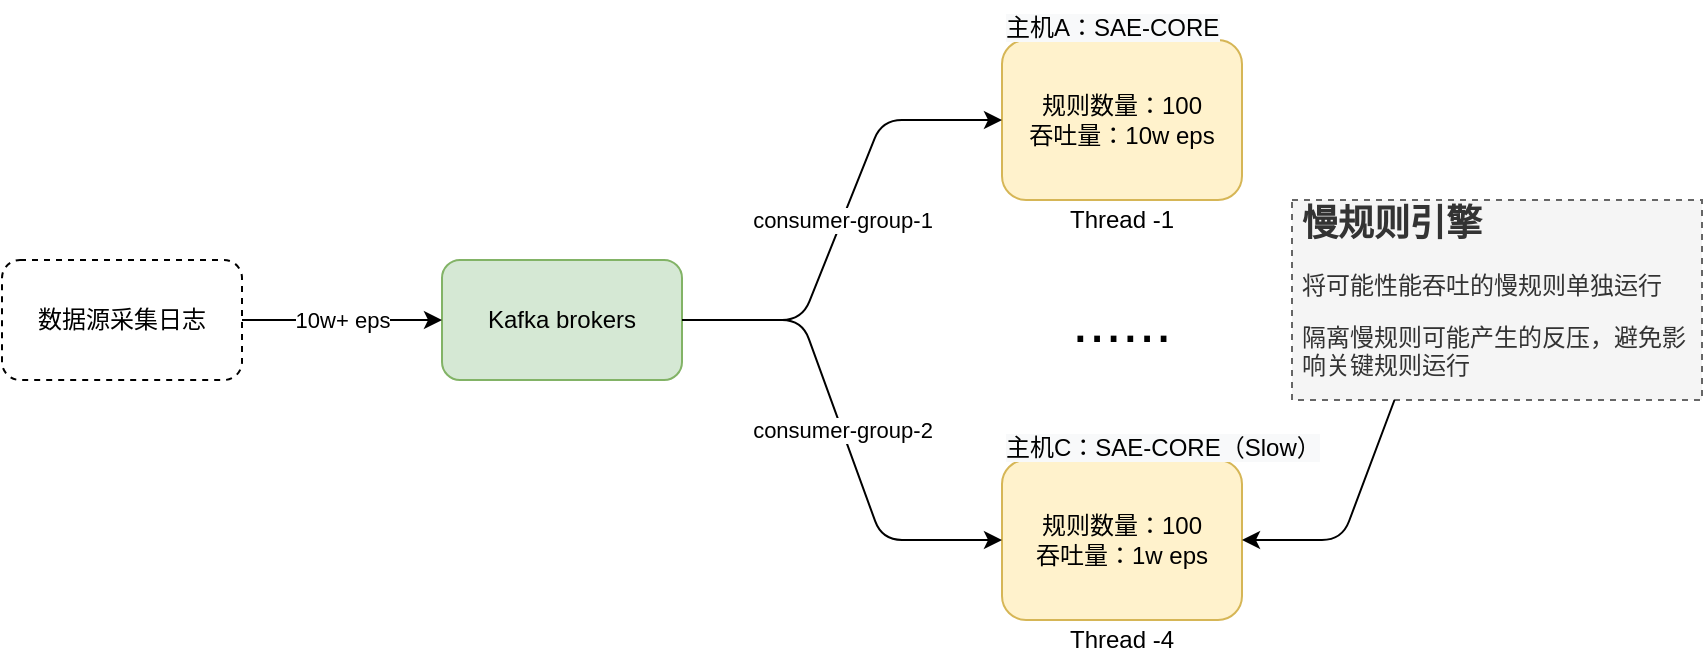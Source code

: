 <mxfile version="14.2.4" type="github">
  <diagram id="o2zER70WIKOwPB2oxGrm" name="Page-1">
    <mxGraphModel dx="1856" dy="613" grid="1" gridSize="10" guides="1" tooltips="1" connect="1" arrows="1" fold="1" page="1" pageScale="1" pageWidth="827" pageHeight="1169" math="0" shadow="0">
      <root>
        <mxCell id="0" />
        <mxCell id="1" parent="0" />
        <mxCell id="AytMc7SCbhSqMMA70tcu-1" value="Kafka brokers" style="rounded=1;whiteSpace=wrap;html=1;fillColor=#d5e8d4;strokeColor=#82b366;" vertex="1" parent="1">
          <mxGeometry x="-70" y="190" width="120" height="60" as="geometry" />
        </mxCell>
        <mxCell id="AytMc7SCbhSqMMA70tcu-2" value="规则数量：100&lt;br&gt;吞吐量：10w eps" style="rounded=1;whiteSpace=wrap;html=1;fillColor=#fff2cc;strokeColor=#d6b656;" vertex="1" parent="1">
          <mxGeometry x="210" y="80" width="120" height="80" as="geometry" />
        </mxCell>
        <mxCell id="AytMc7SCbhSqMMA70tcu-3" value="consumer-group-1" style="endArrow=classic;html=1;exitX=1;exitY=0.5;exitDx=0;exitDy=0;entryX=0;entryY=0.5;entryDx=0;entryDy=0;" edge="1" parent="1" source="AytMc7SCbhSqMMA70tcu-1" target="AytMc7SCbhSqMMA70tcu-2">
          <mxGeometry x="0.001" relative="1" as="geometry">
            <mxPoint x="100" y="220" as="sourcePoint" />
            <mxPoint x="200" y="250" as="targetPoint" />
            <Array as="points">
              <mxPoint x="110" y="220" />
              <mxPoint x="150" y="120" />
            </Array>
            <mxPoint as="offset" />
          </mxGeometry>
        </mxCell>
        <mxCell id="AytMc7SCbhSqMMA70tcu-4" value="数据源采集日志" style="rounded=1;whiteSpace=wrap;html=1;dashed=1;" vertex="1" parent="1">
          <mxGeometry x="-290" y="190" width="120" height="60" as="geometry" />
        </mxCell>
        <mxCell id="AytMc7SCbhSqMMA70tcu-5" value="10w+ eps" style="endArrow=classic;html=1;exitX=1;exitY=0.5;exitDx=0;exitDy=0;entryX=0;entryY=0.5;entryDx=0;entryDy=0;" edge="1" parent="1" source="AytMc7SCbhSqMMA70tcu-4" target="AytMc7SCbhSqMMA70tcu-1">
          <mxGeometry relative="1" as="geometry">
            <mxPoint x="90" y="240" as="sourcePoint" />
            <mxPoint x="165" y="240" as="targetPoint" />
            <Array as="points" />
          </mxGeometry>
        </mxCell>
        <mxCell id="AytMc7SCbhSqMMA70tcu-6" value="&lt;span style=&quot;color: rgb(0 , 0 , 0) ; font-family: &amp;#34;helvetica&amp;#34; ; font-size: 12px ; font-style: normal ; font-weight: 400 ; letter-spacing: normal ; text-align: center ; text-indent: 0px ; text-transform: none ; word-spacing: 0px ; background-color: rgb(248 , 249 , 250) ; display: inline ; float: none&quot;&gt;主机A：SAE-CORE&lt;/span&gt;" style="text;whiteSpace=wrap;html=1;" vertex="1" parent="1">
          <mxGeometry x="210" y="60" width="145" height="30" as="geometry" />
        </mxCell>
        <mxCell id="AytMc7SCbhSqMMA70tcu-7" value="规则数量：100&lt;br&gt;吞吐量：1w eps" style="rounded=1;whiteSpace=wrap;html=1;fillColor=#fff2cc;strokeColor=#d6b656;" vertex="1" parent="1">
          <mxGeometry x="210" y="290" width="120" height="80" as="geometry" />
        </mxCell>
        <mxCell id="AytMc7SCbhSqMMA70tcu-9" value="&lt;span style=&quot;font-size: 30px&quot;&gt;......&lt;/span&gt;" style="text;html=1;align=center;verticalAlign=middle;whiteSpace=wrap;rounded=0;" vertex="1" parent="1">
          <mxGeometry x="205" y="210" width="130" height="20" as="geometry" />
        </mxCell>
        <mxCell id="AytMc7SCbhSqMMA70tcu-10" value="consumer-group-2" style="endArrow=classic;html=1;exitX=1;exitY=0.5;exitDx=0;exitDy=0;entryX=0;entryY=0.5;entryDx=0;entryDy=0;" edge="1" parent="1" source="AytMc7SCbhSqMMA70tcu-1" target="AytMc7SCbhSqMMA70tcu-7">
          <mxGeometry relative="1" as="geometry">
            <mxPoint x="100" y="220" as="sourcePoint" />
            <mxPoint x="220" y="110" as="targetPoint" />
            <Array as="points">
              <mxPoint x="110" y="220" />
              <mxPoint x="150" y="330" />
            </Array>
          </mxGeometry>
        </mxCell>
        <mxCell id="AytMc7SCbhSqMMA70tcu-14" value="Thread -1" style="text;html=1;strokeColor=none;fillColor=none;align=center;verticalAlign=middle;whiteSpace=wrap;rounded=0;" vertex="1" parent="1">
          <mxGeometry x="225" y="160" width="90" height="20" as="geometry" />
        </mxCell>
        <mxCell id="AytMc7SCbhSqMMA70tcu-15" value="Thread -4" style="text;html=1;strokeColor=none;fillColor=none;align=center;verticalAlign=middle;whiteSpace=wrap;rounded=0;" vertex="1" parent="1">
          <mxGeometry x="225" y="370" width="90" height="20" as="geometry" />
        </mxCell>
        <mxCell id="AytMc7SCbhSqMMA70tcu-19" value="&lt;span style=&quot;color: rgb(0 , 0 , 0) ; font-family: &amp;#34;helvetica&amp;#34; ; font-size: 12px ; font-style: normal ; font-weight: 400 ; letter-spacing: normal ; text-align: center ; text-indent: 0px ; text-transform: none ; word-spacing: 0px ; background-color: rgb(248 , 249 , 250) ; display: inline ; float: none&quot;&gt;主机C：SAE-CORE（Slow）&lt;/span&gt;" style="text;whiteSpace=wrap;html=1;" vertex="1" parent="1">
          <mxGeometry x="210" y="270" width="170" height="30" as="geometry" />
        </mxCell>
        <mxCell id="AytMc7SCbhSqMMA70tcu-20" value="&lt;h1 style=&quot;font-size: 18px&quot;&gt;慢规则引擎&lt;/h1&gt;&lt;p&gt;&lt;font style=&quot;font-size: 12px&quot;&gt;将可能性能吞吐的慢规则单独运行&lt;/font&gt;&lt;/p&gt;&lt;p&gt;隔离慢规则可能产生的反压，避免影响关键规则运行&lt;/p&gt;" style="text;html=1;strokeColor=#666666;fillColor=#f5f5f5;spacing=5;spacingTop=-20;whiteSpace=wrap;overflow=hidden;rounded=0;dashed=1;fontColor=#333333;" vertex="1" parent="1">
          <mxGeometry x="355" y="160" width="205" height="100" as="geometry" />
        </mxCell>
        <mxCell id="AytMc7SCbhSqMMA70tcu-21" value="" style="endArrow=classic;html=1;exitX=0.25;exitY=1;exitDx=0;exitDy=0;entryX=1;entryY=0.5;entryDx=0;entryDy=0;" edge="1" parent="1" source="AytMc7SCbhSqMMA70tcu-20" target="AytMc7SCbhSqMMA70tcu-7">
          <mxGeometry width="50" height="50" relative="1" as="geometry">
            <mxPoint x="102.5" y="110" as="sourcePoint" />
            <mxPoint x="150" y="205" as="targetPoint" />
            <Array as="points">
              <mxPoint x="380" y="330" />
            </Array>
          </mxGeometry>
        </mxCell>
      </root>
    </mxGraphModel>
  </diagram>
</mxfile>
